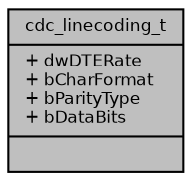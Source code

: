 digraph "cdc_linecoding_t"
{
  bgcolor="transparent";
  edge [fontname="Helvetica",fontsize="8",labelfontname="Helvetica",labelfontsize="8"];
  node [fontname="Helvetica",fontsize="8",shape=record];
  Node1 [label="{cdc_linecoding_t\n|+ dwDTERate\l+ bCharFormat\l+ bParityType\l+ bDataBits\l|}",height=0.2,width=0.4,color="black", fillcolor="grey75", style="filled", fontcolor="black"];
}

